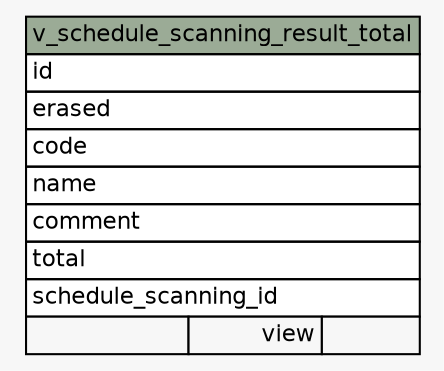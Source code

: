 // dot 2.38.0 on Linux 4.10.0-32-generic
digraph "v_schedule_scanning_result_total" {
  graph [
    rankdir="RL"
    bgcolor="#f7f7f7"
  ];
  node [
    fontname="Helvetica"
    fontsize="11"
    shape="plaintext"
  ];
  edge [
    arrowsize="0.8"
  ];
  "v_schedule_scanning_result_total" [
    label=<
    <TABLE BORDER="0" CELLBORDER="1" CELLSPACING="0" BGCOLOR="#ffffff">
      <TR><TD PORT="v_schedule_scanning_result_total.heading" COLSPAN="3" BGCOLOR="#9bab96" ALIGN="CENTER">v_schedule_scanning_result_total</TD></TR>
      <TR><TD PORT="id" COLSPAN="3" ALIGN="LEFT">id</TD></TR>
      <TR><TD PORT="erased" COLSPAN="3" ALIGN="LEFT">erased</TD></TR>
      <TR><TD PORT="code" COLSPAN="3" ALIGN="LEFT">code</TD></TR>
      <TR><TD PORT="name" COLSPAN="3" ALIGN="LEFT">name</TD></TR>
      <TR><TD PORT="comment" COLSPAN="3" ALIGN="LEFT">comment</TD></TR>
      <TR><TD PORT="total" COLSPAN="3" ALIGN="LEFT">total</TD></TR>
      <TR><TD PORT="schedule_scanning_id" COLSPAN="3" ALIGN="LEFT">schedule_scanning_id</TD></TR>
      <TR><TD ALIGN="LEFT" BGCOLOR="#f7f7f7">  </TD><TD ALIGN="RIGHT" BGCOLOR="#f7f7f7">view</TD><TD ALIGN="RIGHT" BGCOLOR="#f7f7f7">  </TD></TR>
    </TABLE>>
    URL="tables/v_schedule_scanning_result_total.html#"
    tooltip="v_schedule_scanning_result_total"
  ];
}
